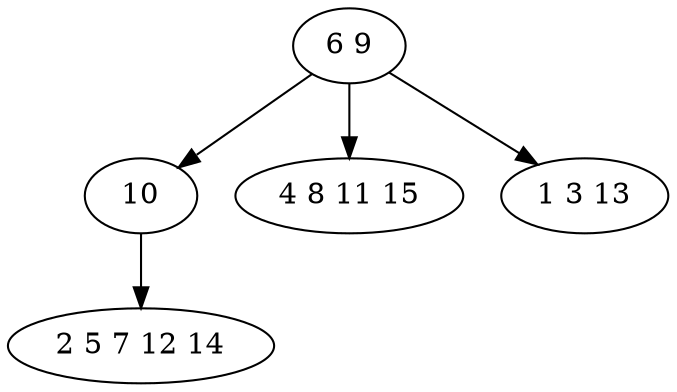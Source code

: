 digraph true_tree {
	"0" -> "1"
	"0" -> "2"
	"1" -> "3"
	"0" -> "4"
	"0" [label="6 9"];
	"1" [label="10"];
	"2" [label="4 8 11 15"];
	"3" [label="2 5 7 12 14"];
	"4" [label="1 3 13"];
}
